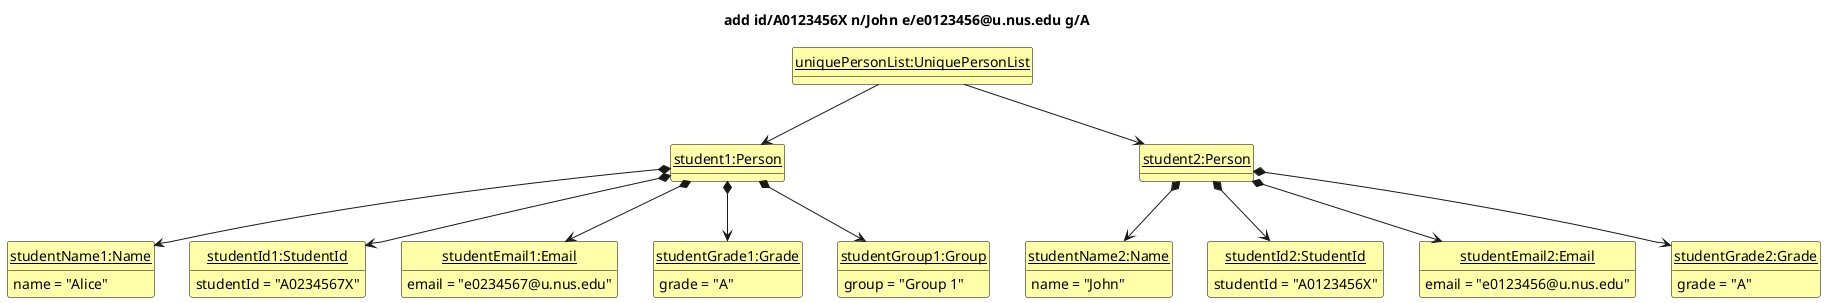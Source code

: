 @startuml
'https://plantuml.com/class-diagram

hide circle
hide methods
skinparam ClassFontColor #000000
skinparam ClassBorderColor #000000
skinparam ClassBackgroundColor #FFFFAA

title add id/A0123456X n/John e/e0123456@u.nus.edu g/A

class uniquePersonList as "<u>uniquePersonList:UniquePersonList</u>"
class student1 as "<u>student1:Person</u>" {}
class student2 as "<u>student2:Person</u>" {}
class studentName1 as "<u>studentName1:Name</u>" {
    name = "Alice"
}
class studentName2 as "<u>studentName2:Name</u>" {
    name = "John"
}
class studentId1 as "<u>studentId1:StudentId</u>" {
    studentId = "A0234567X"
}
class studentId2 as "<u>studentId2:StudentId</u>" {
    studentId = "A0123456X"
}
class studentEmail1 as "<u>studentEmail1:Email</u>" {
    email = "e0234567@u.nus.edu"
}
class studentEmail2 as "<u>studentEmail2:Email</u>" {
    email = "e0123456@u.nus.edu"
}
class studentGrade1 as "<u>studentGrade1:Grade</u>" {
    grade = "A"
}
class studentGrade2 as "<u>studentGrade2:Grade</u>" {
    grade = "A"
}
class studentGroup1 as "<u>studentGroup1:Group</u>" {
    group = "Group 1"
}
student1 -[hidden]right-> student2

uniquePersonList -down-> student1
uniquePersonList -down-> student2
student1 *-down-> studentName1
student2 *-down-> studentName2
student1 *-down-> studentId1
student2 *-down-> studentId2
student1 *-down-> studentEmail1
student2 *-down-> studentEmail2
student1 *-down-> studentGrade1
student2 *-down-> studentGrade2
student1 *-down-> studentGroup1
@enduml
